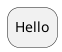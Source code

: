 
@startuml
hide empty description
skinparam LineBackgroundColor #black
skinparam ArrowColor #black
state "Hello" as state1
@enduml
